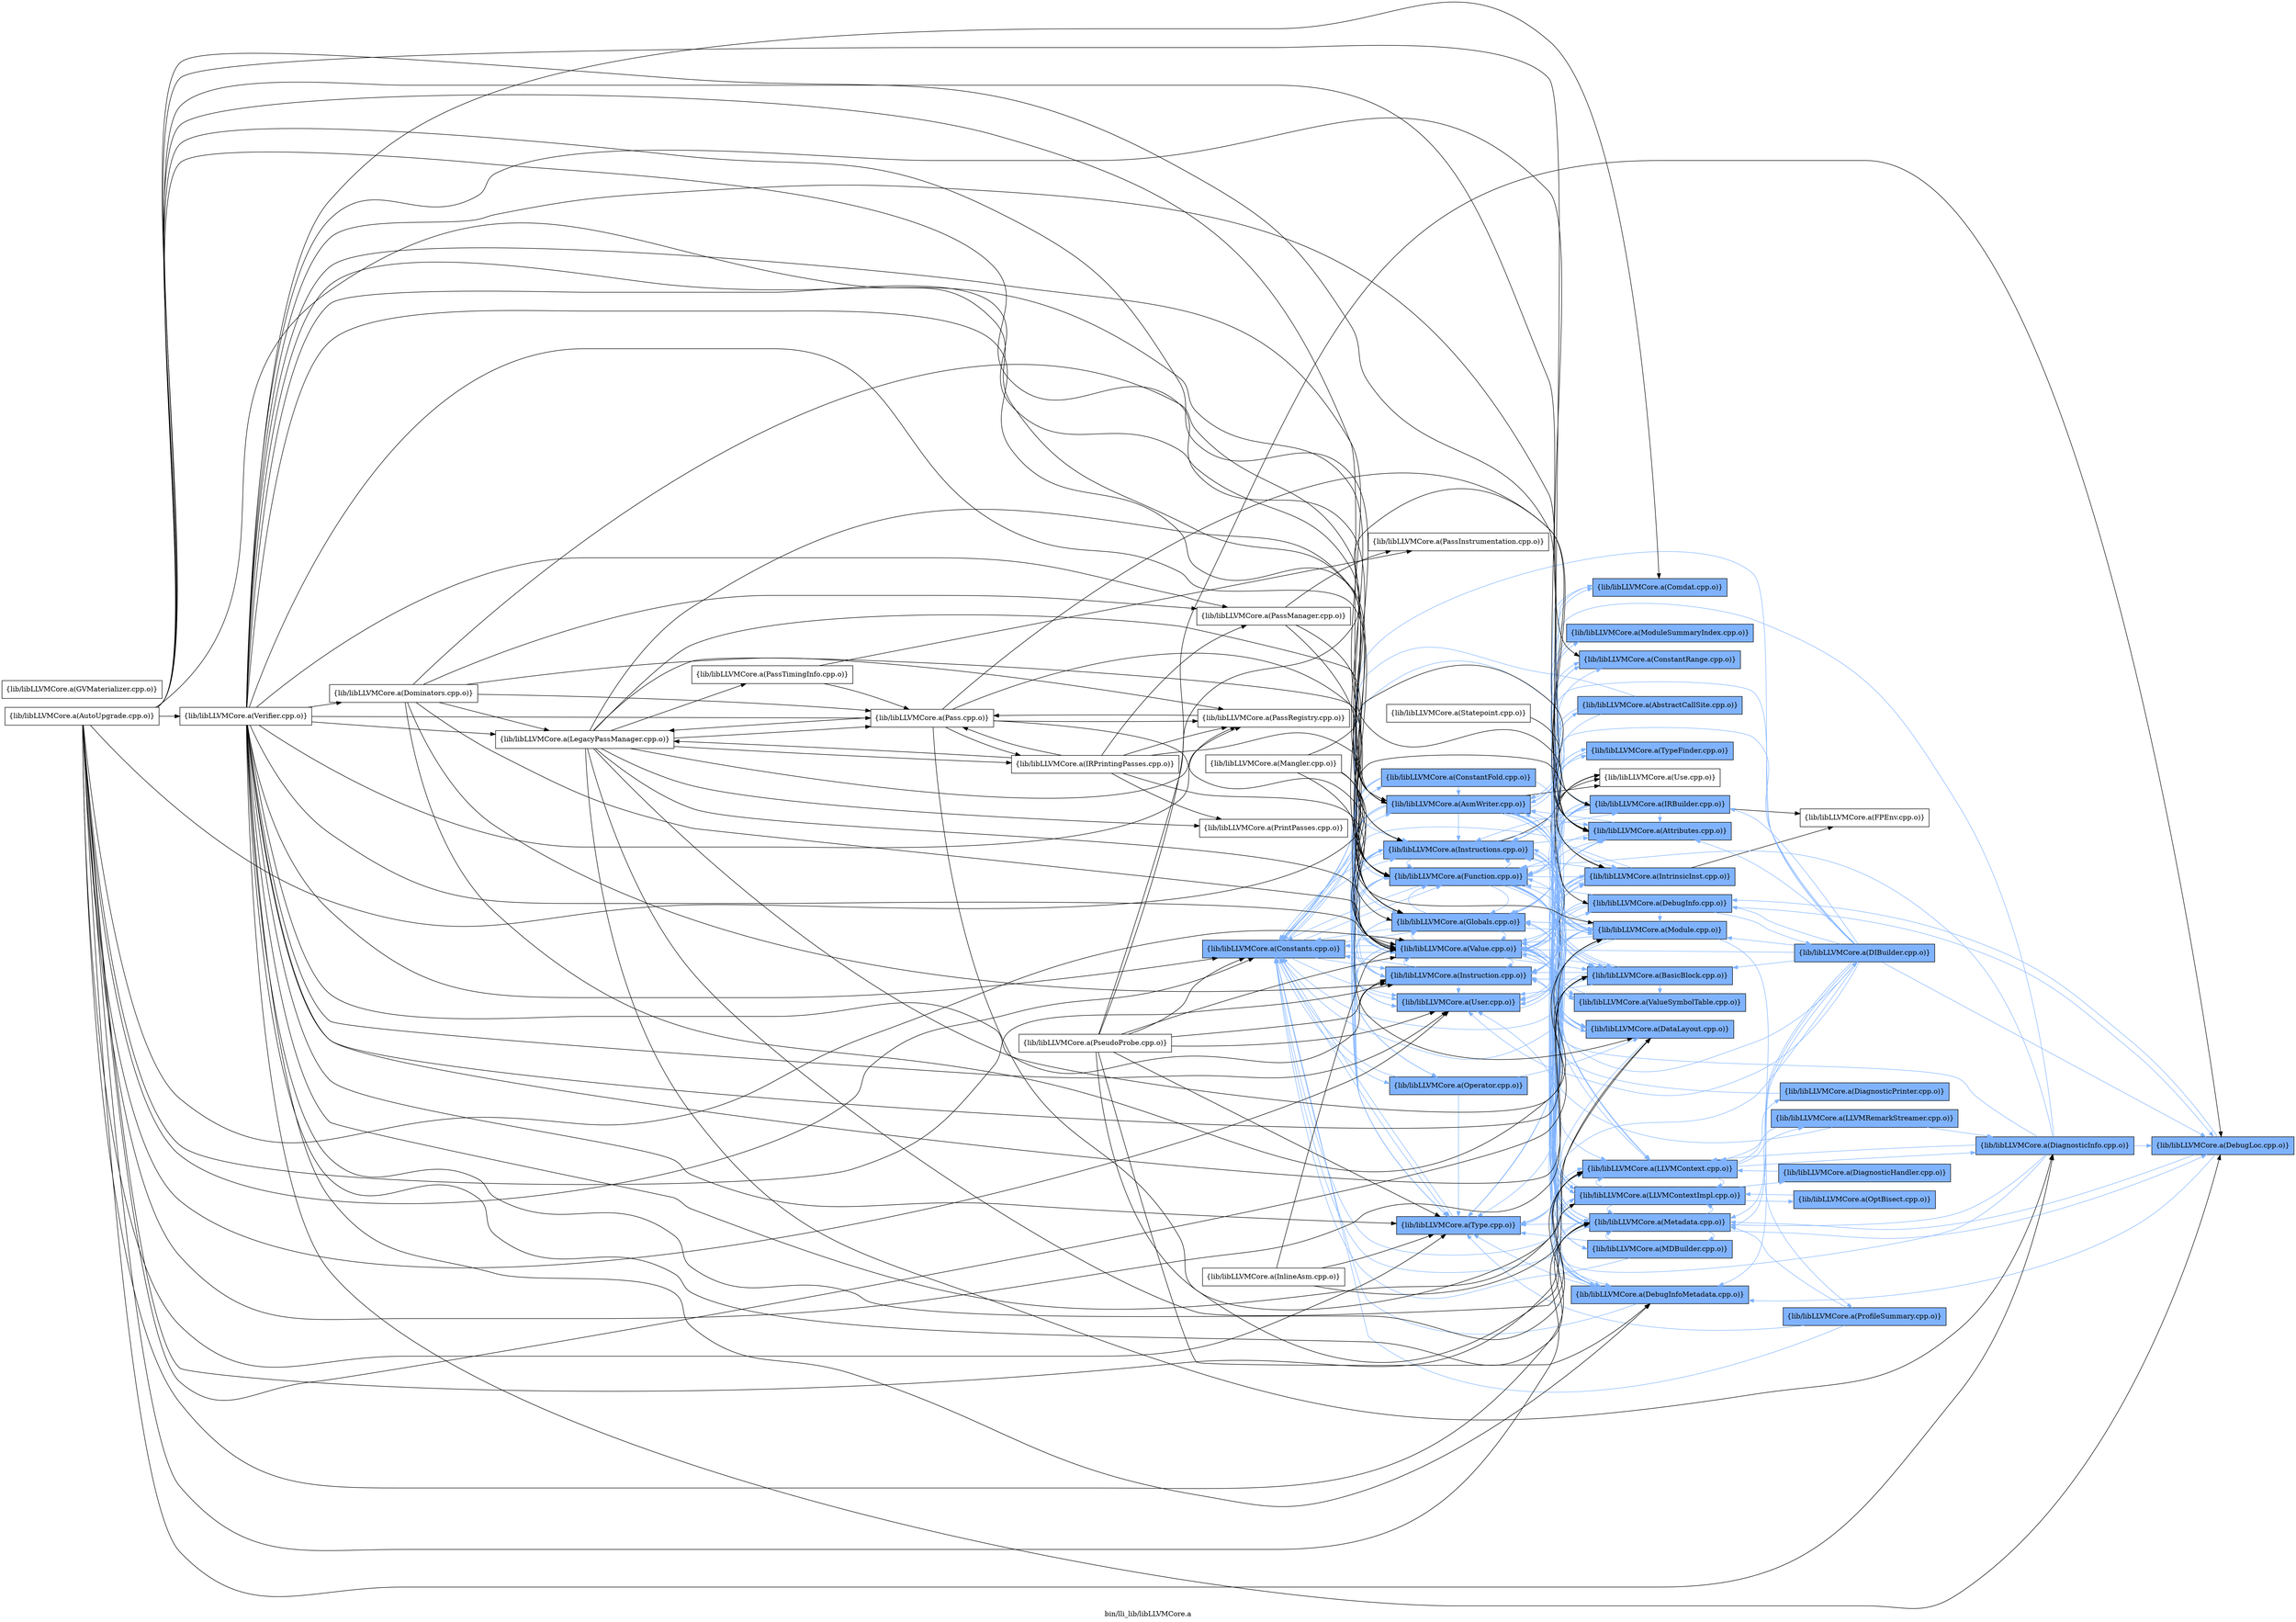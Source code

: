 digraph "bin/lli_lib/libLLVMCore.a" {
	label="bin/lli_lib/libLLVMCore.a";
	rankdir=LR;
	{ rank=same; Node0x55e6c7e13d78;  }
	{ rank=same; Node0x55e6c7e14458; Node0x55e6c7e0e0f8; Node0x55e6c7e066c8; Node0x55e6c7e0a318; Node0x55e6c7e08568; Node0x55e6c7e082e8; Node0x55e6c7e14ef8; Node0x55e6c7e24fd8; Node0x55e6c7e294e8; Node0x55e6c7e270a8;  }
	{ rank=same; Node0x55e6c7e14368; Node0x55e6c7e15448; Node0x55e6c7e110c8; Node0x55e6c7e06c18; Node0x55e6c7e0aef8; Node0x55e6c7e0a7c8; Node0x55e6c7e04fa8; Node0x55e6c7e047d8; Node0x55e6c7e12ce8; Node0x55e6c7e112a8; Node0x55e6c7e0a368; Node0x55e6c7e136e8; Node0x55e6c7e0a228; Node0x55e6c7e14a98; Node0x55e6c7e28638; Node0x55e6c7e28868; Node0x55e6c7e077f8; Node0x55e6c7e06498; Node0x55e6c7e10a38;  }
	{ rank=same; Node0x55e6c7e13d78;  }
	{ rank=same; Node0x55e6c7e14458; Node0x55e6c7e0e0f8; Node0x55e6c7e066c8; Node0x55e6c7e0a318; Node0x55e6c7e08568; Node0x55e6c7e082e8; Node0x55e6c7e14ef8; Node0x55e6c7e24fd8; Node0x55e6c7e294e8; Node0x55e6c7e270a8;  }
	{ rank=same; Node0x55e6c7e14368; Node0x55e6c7e15448; Node0x55e6c7e110c8; Node0x55e6c7e06c18; Node0x55e6c7e0aef8; Node0x55e6c7e0a7c8; Node0x55e6c7e04fa8; Node0x55e6c7e047d8; Node0x55e6c7e12ce8; Node0x55e6c7e112a8; Node0x55e6c7e0a368; Node0x55e6c7e136e8; Node0x55e6c7e0a228; Node0x55e6c7e14a98; Node0x55e6c7e28638; Node0x55e6c7e28868; Node0x55e6c7e077f8; Node0x55e6c7e06498; Node0x55e6c7e10a38;  }

	Node0x55e6c7e13d78 [shape=record,shape=box,group=1,style=filled,fillcolor="0.600000 0.5 1",label="{lib/libLLVMCore.a(Constants.cpp.o)}"];
	Node0x55e6c7e13d78 -> Node0x55e6c7e14458[color="0.600000 0.5 1"];
	Node0x55e6c7e13d78 -> Node0x55e6c7e0e0f8[color="0.600000 0.5 1"];
	Node0x55e6c7e13d78 -> Node0x55e6c7e066c8[color="0.600000 0.5 1"];
	Node0x55e6c7e13d78 -> Node0x55e6c7e0a318[color="0.600000 0.5 1"];
	Node0x55e6c7e13d78 -> Node0x55e6c7e08568[color="0.600000 0.5 1"];
	Node0x55e6c7e13d78 -> Node0x55e6c7e082e8[color="0.600000 0.5 1"];
	Node0x55e6c7e13d78 -> Node0x55e6c7e14ef8[color="0.600000 0.5 1"];
	Node0x55e6c7e13d78 -> Node0x55e6c7e24fd8[color="0.600000 0.5 1"];
	Node0x55e6c7e13d78 -> Node0x55e6c7e294e8[color="0.600000 0.5 1"];
	Node0x55e6c7e13d78 -> Node0x55e6c7e270a8[color="0.600000 0.5 1"];
	Node0x55e6c7e15448 [shape=record,shape=box,group=1,style=filled,fillcolor="0.600000 0.5 1",label="{lib/libLLVMCore.a(DataLayout.cpp.o)}"];
	Node0x55e6c7e15448 -> Node0x55e6c7e0a318[color="0.600000 0.5 1"];
	Node0x55e6c7e15448 -> Node0x55e6c7e14368[color="0.600000 0.5 1"];
	Node0x55e6c7e15448 -> Node0x55e6c7e24fd8[color="0.600000 0.5 1"];
	Node0x55e6c7e0e0f8 [shape=record,shape=box,group=1,style=filled,fillcolor="0.600000 0.5 1",label="{lib/libLLVMCore.a(Function.cpp.o)}"];
	Node0x55e6c7e0e0f8 -> Node0x55e6c7e13d78[color="0.600000 0.5 1"];
	Node0x55e6c7e0e0f8 -> Node0x55e6c7e15448[color="0.600000 0.5 1"];
	Node0x55e6c7e0e0f8 -> Node0x55e6c7e110c8[color="0.600000 0.5 1"];
	Node0x55e6c7e0e0f8 -> Node0x55e6c7e06c18[color="0.600000 0.5 1"];
	Node0x55e6c7e0e0f8 -> Node0x55e6c7e0aef8[color="0.600000 0.5 1"];
	Node0x55e6c7e0e0f8 -> Node0x55e6c7e0a7c8[color="0.600000 0.5 1"];
	Node0x55e6c7e0e0f8 -> Node0x55e6c7e0a318[color="0.600000 0.5 1"];
	Node0x55e6c7e0e0f8 -> Node0x55e6c7e082e8[color="0.600000 0.5 1"];
	Node0x55e6c7e0e0f8 -> Node0x55e6c7e04fa8[color="0.600000 0.5 1"];
	Node0x55e6c7e0e0f8 -> Node0x55e6c7e047d8[color="0.600000 0.5 1"];
	Node0x55e6c7e0e0f8 -> Node0x55e6c7e12ce8[color="0.600000 0.5 1"];
	Node0x55e6c7e0e0f8 -> Node0x55e6c7e112a8[color="0.600000 0.5 1"];
	Node0x55e6c7e0e0f8 -> Node0x55e6c7e14368[color="0.600000 0.5 1"];
	Node0x55e6c7e0e0f8 -> Node0x55e6c7e24fd8[color="0.600000 0.5 1"];
	Node0x55e6c7e0e0f8 -> Node0x55e6c7e294e8[color="0.600000 0.5 1"];
	Node0x55e6c7e0e0f8 -> Node0x55e6c7e270a8[color="0.600000 0.5 1"];
	Node0x55e6c7e0e0f8 -> Node0x55e6c7e0a368[color="0.600000 0.5 1"];
	Node0x55e6c7e066c8 [shape=record,shape=box,group=1,style=filled,fillcolor="0.600000 0.5 1",label="{lib/libLLVMCore.a(AsmWriter.cpp.o)}"];
	Node0x55e6c7e066c8 -> Node0x55e6c7e136e8[color="0.600000 0.5 1"];
	Node0x55e6c7e066c8 -> Node0x55e6c7e13d78[color="0.600000 0.5 1"];
	Node0x55e6c7e066c8 -> Node0x55e6c7e110c8[color="0.600000 0.5 1"];
	Node0x55e6c7e066c8 -> Node0x55e6c7e0e0f8[color="0.600000 0.5 1"];
	Node0x55e6c7e066c8 -> Node0x55e6c7e06c18[color="0.600000 0.5 1"];
	Node0x55e6c7e066c8 -> Node0x55e6c7e0aef8[color="0.600000 0.5 1"];
	Node0x55e6c7e066c8 -> Node0x55e6c7e0a228[color="0.600000 0.5 1"];
	Node0x55e6c7e066c8 -> Node0x55e6c7e0a318[color="0.600000 0.5 1"];
	Node0x55e6c7e066c8 -> Node0x55e6c7e08568[color="0.600000 0.5 1"];
	Node0x55e6c7e066c8 -> Node0x55e6c7e082e8[color="0.600000 0.5 1"];
	Node0x55e6c7e066c8 -> Node0x55e6c7e04fa8[color="0.600000 0.5 1"];
	Node0x55e6c7e066c8 -> Node0x55e6c7e047d8[color="0.600000 0.5 1"];
	Node0x55e6c7e066c8 -> Node0x55e6c7e112a8[color="0.600000 0.5 1"];
	Node0x55e6c7e066c8 -> Node0x55e6c7e14368[color="0.600000 0.5 1"];
	Node0x55e6c7e066c8 -> Node0x55e6c7e14a98[color="0.600000 0.5 1"];
	Node0x55e6c7e066c8 -> Node0x55e6c7e14ef8[color="0.600000 0.5 1"];
	Node0x55e6c7e066c8 -> Node0x55e6c7e24fd8[color="0.600000 0.5 1"];
	Node0x55e6c7e066c8 -> Node0x55e6c7e28638[color="0.600000 0.5 1"];
	Node0x55e6c7e066c8 -> Node0x55e6c7e28868;
	Node0x55e6c7e066c8 -> Node0x55e6c7e294e8[color="0.600000 0.5 1"];
	Node0x55e6c7e066c8 -> Node0x55e6c7e270a8[color="0.600000 0.5 1"];
	Node0x55e6c7e0aef8 [shape=record,shape=box,group=1,style=filled,fillcolor="0.600000 0.5 1",label="{lib/libLLVMCore.a(BasicBlock.cpp.o)}"];
	Node0x55e6c7e0aef8 -> Node0x55e6c7e13d78[color="0.600000 0.5 1"];
	Node0x55e6c7e0aef8 -> Node0x55e6c7e08568[color="0.600000 0.5 1"];
	Node0x55e6c7e0aef8 -> Node0x55e6c7e082e8[color="0.600000 0.5 1"];
	Node0x55e6c7e0aef8 -> Node0x55e6c7e112a8[color="0.600000 0.5 1"];
	Node0x55e6c7e0aef8 -> Node0x55e6c7e24fd8[color="0.600000 0.5 1"];
	Node0x55e6c7e0aef8 -> Node0x55e6c7e294e8[color="0.600000 0.5 1"];
	Node0x55e6c7e0aef8 -> Node0x55e6c7e270a8[color="0.600000 0.5 1"];
	Node0x55e6c7e0aef8 -> Node0x55e6c7e0a368[color="0.600000 0.5 1"];
	Node0x55e6c7e0a318 [shape=record,shape=box,group=1,style=filled,fillcolor="0.600000 0.5 1",label="{lib/libLLVMCore.a(Globals.cpp.o)}"];
	Node0x55e6c7e0a318 -> Node0x55e6c7e136e8[color="0.600000 0.5 1"];
	Node0x55e6c7e0a318 -> Node0x55e6c7e13d78[color="0.600000 0.5 1"];
	Node0x55e6c7e0a318 -> Node0x55e6c7e0e0f8[color="0.600000 0.5 1"];
	Node0x55e6c7e0a318 -> Node0x55e6c7e112a8[color="0.600000 0.5 1"];
	Node0x55e6c7e0a318 -> Node0x55e6c7e14368[color="0.600000 0.5 1"];
	Node0x55e6c7e0a318 -> Node0x55e6c7e24fd8[color="0.600000 0.5 1"];
	Node0x55e6c7e0a318 -> Node0x55e6c7e294e8[color="0.600000 0.5 1"];
	Node0x55e6c7e0a318 -> Node0x55e6c7e270a8[color="0.600000 0.5 1"];
	Node0x55e6c7e077f8 [shape=record,shape=box,group=1,style=filled,fillcolor="0.600000 0.5 1",label="{lib/libLLVMCore.a(IRBuilder.cpp.o)}"];
	Node0x55e6c7e077f8 -> Node0x55e6c7e13d78[color="0.600000 0.5 1"];
	Node0x55e6c7e077f8 -> Node0x55e6c7e15448[color="0.600000 0.5 1"];
	Node0x55e6c7e077f8 -> Node0x55e6c7e0e0f8[color="0.600000 0.5 1"];
	Node0x55e6c7e077f8 -> Node0x55e6c7e06c18[color="0.600000 0.5 1"];
	Node0x55e6c7e077f8 -> Node0x55e6c7e0aef8[color="0.600000 0.5 1"];
	Node0x55e6c7e077f8 -> Node0x55e6c7e0a318[color="0.600000 0.5 1"];
	Node0x55e6c7e077f8 -> Node0x55e6c7e06ad8;
	Node0x55e6c7e077f8 -> Node0x55e6c7e08568[color="0.600000 0.5 1"];
	Node0x55e6c7e077f8 -> Node0x55e6c7e082e8[color="0.600000 0.5 1"];
	Node0x55e6c7e077f8 -> Node0x55e6c7e112a8[color="0.600000 0.5 1"];
	Node0x55e6c7e077f8 -> Node0x55e6c7e24fd8[color="0.600000 0.5 1"];
	Node0x55e6c7e077f8 -> Node0x55e6c7e294e8[color="0.600000 0.5 1"];
	Node0x55e6c7e077f8 -> Node0x55e6c7e270a8[color="0.600000 0.5 1"];
	Node0x55e6c7e082e8 [shape=record,shape=box,group=1,style=filled,fillcolor="0.600000 0.5 1",label="{lib/libLLVMCore.a(Instructions.cpp.o)}"];
	Node0x55e6c7e082e8 -> Node0x55e6c7e13d78[color="0.600000 0.5 1"];
	Node0x55e6c7e082e8 -> Node0x55e6c7e15448[color="0.600000 0.5 1"];
	Node0x55e6c7e082e8 -> Node0x55e6c7e0e0f8[color="0.600000 0.5 1"];
	Node0x55e6c7e082e8 -> Node0x55e6c7e06c18[color="0.600000 0.5 1"];
	Node0x55e6c7e082e8 -> Node0x55e6c7e0aef8[color="0.600000 0.5 1"];
	Node0x55e6c7e082e8 -> Node0x55e6c7e077f8[color="0.600000 0.5 1"];
	Node0x55e6c7e082e8 -> Node0x55e6c7e08568[color="0.600000 0.5 1"];
	Node0x55e6c7e082e8 -> Node0x55e6c7e06498[color="0.600000 0.5 1"];
	Node0x55e6c7e082e8 -> Node0x55e6c7e12ce8[color="0.600000 0.5 1"];
	Node0x55e6c7e082e8 -> Node0x55e6c7e112a8[color="0.600000 0.5 1"];
	Node0x55e6c7e082e8 -> Node0x55e6c7e14368[color="0.600000 0.5 1"];
	Node0x55e6c7e082e8 -> Node0x55e6c7e14ef8[color="0.600000 0.5 1"];
	Node0x55e6c7e082e8 -> Node0x55e6c7e24fd8[color="0.600000 0.5 1"];
	Node0x55e6c7e082e8 -> Node0x55e6c7e28868;
	Node0x55e6c7e082e8 -> Node0x55e6c7e294e8[color="0.600000 0.5 1"];
	Node0x55e6c7e082e8 -> Node0x55e6c7e270a8[color="0.600000 0.5 1"];
	Node0x55e6c7e047d8 [shape=record,shape=box,group=1,style=filled,fillcolor="0.600000 0.5 1",label="{lib/libLLVMCore.a(LLVMContext.cpp.o)}"];
	Node0x55e6c7e047d8 -> Node0x55e6c7e11f78[color="0.600000 0.5 1"];
	Node0x55e6c7e047d8 -> Node0x55e6c7e044b8[color="0.600000 0.5 1"];
	Node0x55e6c7e047d8 -> Node0x55e6c7e06498[color="0.600000 0.5 1"];
	Node0x55e6c7e047d8 -> Node0x55e6c7e11e38[color="0.600000 0.5 1"];
	Node0x55e6c7e112a8 [shape=record,shape=box,group=1,style=filled,fillcolor="0.600000 0.5 1",label="{lib/libLLVMCore.a(Metadata.cpp.o)}"];
	Node0x55e6c7e112a8 -> Node0x55e6c7e136e8[color="0.600000 0.5 1"];
	Node0x55e6c7e112a8 -> Node0x55e6c7e13d78[color="0.600000 0.5 1"];
	Node0x55e6c7e112a8 -> Node0x55e6c7e14c78[color="0.600000 0.5 1"];
	Node0x55e6c7e112a8 -> Node0x55e6c7e110c8[color="0.600000 0.5 1"];
	Node0x55e6c7e112a8 -> Node0x55e6c7e11758[color="0.600000 0.5 1"];
	Node0x55e6c7e112a8 -> Node0x55e6c7e066c8[color="0.600000 0.5 1"];
	Node0x55e6c7e112a8 -> Node0x55e6c7e047d8[color="0.600000 0.5 1"];
	Node0x55e6c7e112a8 -> Node0x55e6c7e06498[color="0.600000 0.5 1"];
	Node0x55e6c7e112a8 -> Node0x55e6c7e12ce8[color="0.600000 0.5 1"];
	Node0x55e6c7e112a8 -> Node0x55e6c7e14368[color="0.600000 0.5 1"];
	Node0x55e6c7e112a8 -> Node0x55e6c7e24fd8[color="0.600000 0.5 1"];
	Node0x55e6c7e112a8 -> Node0x55e6c7e270a8[color="0.600000 0.5 1"];
	Node0x55e6c7e14368 [shape=record,shape=box,group=1,style=filled,fillcolor="0.600000 0.5 1",label="{lib/libLLVMCore.a(Module.cpp.o)}"];
	Node0x55e6c7e14368 -> Node0x55e6c7e13d78[color="0.600000 0.5 1"];
	Node0x55e6c7e14368 -> Node0x55e6c7e15448[color="0.600000 0.5 1"];
	Node0x55e6c7e14368 -> Node0x55e6c7e0e0f8[color="0.600000 0.5 1"];
	Node0x55e6c7e14368 -> Node0x55e6c7e0a228[color="0.600000 0.5 1"];
	Node0x55e6c7e14368 -> Node0x55e6c7e0a318[color="0.600000 0.5 1"];
	Node0x55e6c7e14368 -> Node0x55e6c7e047d8[color="0.600000 0.5 1"];
	Node0x55e6c7e14368 -> Node0x55e6c7e112a8[color="0.600000 0.5 1"];
	Node0x55e6c7e14368 -> Node0x55e6c7e24f38[color="0.600000 0.5 1"];
	Node0x55e6c7e14368 -> Node0x55e6c7e24fd8[color="0.600000 0.5 1"];
	Node0x55e6c7e14368 -> Node0x55e6c7e28638[color="0.600000 0.5 1"];
	Node0x55e6c7e14368 -> Node0x55e6c7e294e8[color="0.600000 0.5 1"];
	Node0x55e6c7e14368 -> Node0x55e6c7e270a8[color="0.600000 0.5 1"];
	Node0x55e6c7e14368 -> Node0x55e6c7e0a368[color="0.600000 0.5 1"];
	Node0x55e6c7e24fd8 [shape=record,shape=box,group=1,style=filled,fillcolor="0.600000 0.5 1",label="{lib/libLLVMCore.a(Type.cpp.o)}"];
	Node0x55e6c7e24fd8 -> Node0x55e6c7e13d78[color="0.600000 0.5 1"];
	Node0x55e6c7e294e8 [shape=record,shape=box,group=1,style=filled,fillcolor="0.600000 0.5 1",label="{lib/libLLVMCore.a(User.cpp.o)}"];
	Node0x55e6c7e294e8 -> Node0x55e6c7e04fa8[color="0.600000 0.5 1"];
	Node0x55e6c7e294e8 -> Node0x55e6c7e28868;
	Node0x55e6c7e270a8 [shape=record,shape=box,group=1,style=filled,fillcolor="0.600000 0.5 1",label="{lib/libLLVMCore.a(Value.cpp.o)}"];
	Node0x55e6c7e270a8 -> Node0x55e6c7e13d78[color="0.600000 0.5 1"];
	Node0x55e6c7e270a8 -> Node0x55e6c7e15448[color="0.600000 0.5 1"];
	Node0x55e6c7e270a8 -> Node0x55e6c7e10a38[color="0.600000 0.5 1"];
	Node0x55e6c7e270a8 -> Node0x55e6c7e0e0f8[color="0.600000 0.5 1"];
	Node0x55e6c7e270a8 -> Node0x55e6c7e06c18[color="0.600000 0.5 1"];
	Node0x55e6c7e270a8 -> Node0x55e6c7e0aef8[color="0.600000 0.5 1"];
	Node0x55e6c7e270a8 -> Node0x55e6c7e0a318[color="0.600000 0.5 1"];
	Node0x55e6c7e270a8 -> Node0x55e6c7e08568[color="0.600000 0.5 1"];
	Node0x55e6c7e270a8 -> Node0x55e6c7e082e8[color="0.600000 0.5 1"];
	Node0x55e6c7e270a8 -> Node0x55e6c7e04fa8[color="0.600000 0.5 1"];
	Node0x55e6c7e270a8 -> Node0x55e6c7e047d8[color="0.600000 0.5 1"];
	Node0x55e6c7e270a8 -> Node0x55e6c7e06498[color="0.600000 0.5 1"];
	Node0x55e6c7e270a8 -> Node0x55e6c7e112a8[color="0.600000 0.5 1"];
	Node0x55e6c7e270a8 -> Node0x55e6c7e14ef8[color="0.600000 0.5 1"];
	Node0x55e6c7e270a8 -> Node0x55e6c7e24fd8[color="0.600000 0.5 1"];
	Node0x55e6c7e270a8 -> Node0x55e6c7e28868;
	Node0x55e6c7e270a8 -> Node0x55e6c7e294e8[color="0.600000 0.5 1"];
	Node0x55e6c7e270a8 -> Node0x55e6c7e0a368[color="0.600000 0.5 1"];
	Node0x55e6c7e0afe8 [shape=record,shape=box,group=0,label="{lib/libLLVMCore.a(Verifier.cpp.o)}"];
	Node0x55e6c7e0afe8 -> Node0x55e6c7e136e8;
	Node0x55e6c7e0afe8 -> Node0x55e6c7e13d78;
	Node0x55e6c7e0afe8 -> Node0x55e6c7e15448;
	Node0x55e6c7e0afe8 -> Node0x55e6c7e110c8;
	Node0x55e6c7e0afe8 -> Node0x55e6c7e11758;
	Node0x55e6c7e0afe8 -> Node0x55e6c7e127e8;
	Node0x55e6c7e0afe8 -> Node0x55e6c7e0e0f8;
	Node0x55e6c7e0afe8 -> Node0x55e6c7e066c8;
	Node0x55e6c7e0afe8 -> Node0x55e6c7e06c18;
	Node0x55e6c7e0afe8 -> Node0x55e6c7e0aef8;
	Node0x55e6c7e0afe8 -> Node0x55e6c7e0a228;
	Node0x55e6c7e0afe8 -> Node0x55e6c7e0a318;
	Node0x55e6c7e0afe8 -> Node0x55e6c7e08568;
	Node0x55e6c7e0afe8 -> Node0x55e6c7e082e8;
	Node0x55e6c7e0afe8 -> Node0x55e6c7e04fa8;
	Node0x55e6c7e0afe8 -> Node0x55e6c7e047d8;
	Node0x55e6c7e0afe8 -> Node0x55e6c7e12518;
	Node0x55e6c7e0afe8 -> Node0x55e6c7e112a8;
	Node0x55e6c7e0afe8 -> Node0x55e6c7e14368;
	Node0x55e6c7e0afe8 -> Node0x55e6c7e13648;
	Node0x55e6c7e0afe8 -> Node0x55e6c7e229b8;
	Node0x55e6c7e0afe8 -> Node0x55e6c7e25c08;
	Node0x55e6c7e0afe8 -> Node0x55e6c7e24fd8;
	Node0x55e6c7e0afe8 -> Node0x55e6c7e294e8;
	Node0x55e6c7e0afe8 -> Node0x55e6c7e270a8;
	Node0x55e6c7e06c18 [shape=record,shape=box,group=1,style=filled,fillcolor="0.600000 0.5 1",label="{lib/libLLVMCore.a(Attributes.cpp.o)}"];
	Node0x55e6c7e06c18 -> Node0x55e6c7e0e0f8[color="0.600000 0.5 1"];
	Node0x55e6c7e06c18 -> Node0x55e6c7e066c8[color="0.600000 0.5 1"];
	Node0x55e6c7e12518 [shape=record,shape=box,group=0,label="{lib/libLLVMCore.a(LegacyPassManager.cpp.o)}"];
	Node0x55e6c7e12518 -> Node0x55e6c7e11f78;
	Node0x55e6c7e12518 -> Node0x55e6c7e0e0f8;
	Node0x55e6c7e12518 -> Node0x55e6c7e066c8;
	Node0x55e6c7e12518 -> Node0x55e6c7e0a318;
	Node0x55e6c7e12518 -> Node0x55e6c7e068a8;
	Node0x55e6c7e12518 -> Node0x55e6c7e047d8;
	Node0x55e6c7e12518 -> Node0x55e6c7e14368;
	Node0x55e6c7e12518 -> Node0x55e6c7e13648;
	Node0x55e6c7e12518 -> Node0x55e6c7e25c08;
	Node0x55e6c7e12518 -> Node0x55e6c7e26888;
	Node0x55e6c7e12518 -> Node0x55e6c7e26a18;
	Node0x55e6c7e12518 -> Node0x55e6c7e270a8;
	Node0x55e6c7e13648 [shape=record,shape=box,group=0,label="{lib/libLLVMCore.a(Pass.cpp.o)}"];
	Node0x55e6c7e13648 -> Node0x55e6c7e0e0f8;
	Node0x55e6c7e13648 -> Node0x55e6c7e06c18;
	Node0x55e6c7e13648 -> Node0x55e6c7e068a8;
	Node0x55e6c7e13648 -> Node0x55e6c7e047d8;
	Node0x55e6c7e13648 -> Node0x55e6c7e12518;
	Node0x55e6c7e13648 -> Node0x55e6c7e25c08;
	Node0x55e6c7e13648 -> Node0x55e6c7e270a8;
	Node0x55e6c7e25c08 [shape=record,shape=box,group=0,label="{lib/libLLVMCore.a(PassRegistry.cpp.o)}"];
	Node0x55e6c7e25c08 -> Node0x55e6c7e13648;
	Node0x55e6c7e110c8 [shape=record,shape=box,group=1,style=filled,fillcolor="0.600000 0.5 1",label="{lib/libLLVMCore.a(DebugInfoMetadata.cpp.o)}"];
	Node0x55e6c7e110c8 -> Node0x55e6c7e13d78[color="0.600000 0.5 1"];
	Node0x55e6c7e110c8 -> Node0x55e6c7e047d8[color="0.600000 0.5 1"];
	Node0x55e6c7e110c8 -> Node0x55e6c7e06498[color="0.600000 0.5 1"];
	Node0x55e6c7e110c8 -> Node0x55e6c7e112a8[color="0.600000 0.5 1"];
	Node0x55e6c7e110c8 -> Node0x55e6c7e24fd8[color="0.600000 0.5 1"];
	Node0x55e6c7e11758 [shape=record,shape=box,group=1,style=filled,fillcolor="0.600000 0.5 1",label="{lib/libLLVMCore.a(DebugLoc.cpp.o)}"];
	Node0x55e6c7e11758 -> Node0x55e6c7e10a38[color="0.600000 0.5 1"];
	Node0x55e6c7e11758 -> Node0x55e6c7e110c8[color="0.600000 0.5 1"];
	Node0x55e6c7e11758 -> Node0x55e6c7e112a8[color="0.600000 0.5 1"];
	Node0x55e6c7e11f78 [shape=record,shape=box,group=1,style=filled,fillcolor="0.600000 0.5 1",label="{lib/libLLVMCore.a(DiagnosticInfo.cpp.o)}"];
	Node0x55e6c7e11f78 -> Node0x55e6c7e11758[color="0.600000 0.5 1"];
	Node0x55e6c7e11f78 -> Node0x55e6c7e0e0f8[color="0.600000 0.5 1"];
	Node0x55e6c7e11f78 -> Node0x55e6c7e066c8[color="0.600000 0.5 1"];
	Node0x55e6c7e11f78 -> Node0x55e6c7e08568[color="0.600000 0.5 1"];
	Node0x55e6c7e11f78 -> Node0x55e6c7e047d8[color="0.600000 0.5 1"];
	Node0x55e6c7e11f78 -> Node0x55e6c7e112a8[color="0.600000 0.5 1"];
	Node0x55e6c7e11f78 -> Node0x55e6c7e270a8[color="0.600000 0.5 1"];
	Node0x55e6c7e127e8 [shape=record,shape=box,group=0,label="{lib/libLLVMCore.a(Dominators.cpp.o)}"];
	Node0x55e6c7e127e8 -> Node0x55e6c7e066c8;
	Node0x55e6c7e127e8 -> Node0x55e6c7e0aef8;
	Node0x55e6c7e127e8 -> Node0x55e6c7e08568;
	Node0x55e6c7e127e8 -> Node0x55e6c7e12518;
	Node0x55e6c7e127e8 -> Node0x55e6c7e13648;
	Node0x55e6c7e127e8 -> Node0x55e6c7e229b8;
	Node0x55e6c7e127e8 -> Node0x55e6c7e25c08;
	Node0x55e6c7e127e8 -> Node0x55e6c7e270a8;
	Node0x55e6c7e26a18 [shape=record,shape=box,group=0,label="{lib/libLLVMCore.a(PrintPasses.cpp.o)}"];
	Node0x55e6c7e26888 [shape=record,shape=box,group=0,label="{lib/libLLVMCore.a(PassTimingInfo.cpp.o)}"];
	Node0x55e6c7e26888 -> Node0x55e6c7e13648;
	Node0x55e6c7e26888 -> Node0x55e6c7e23188;
	Node0x55e6c7e068a8 [shape=record,shape=box,group=0,label="{lib/libLLVMCore.a(IRPrintingPasses.cpp.o)}"];
	Node0x55e6c7e068a8 -> Node0x55e6c7e066c8;
	Node0x55e6c7e068a8 -> Node0x55e6c7e12518;
	Node0x55e6c7e068a8 -> Node0x55e6c7e13648;
	Node0x55e6c7e068a8 -> Node0x55e6c7e229b8;
	Node0x55e6c7e068a8 -> Node0x55e6c7e25c08;
	Node0x55e6c7e068a8 -> Node0x55e6c7e26a18;
	Node0x55e6c7e068a8 -> Node0x55e6c7e270a8;
	Node0x55e6c7e08568 [shape=record,shape=box,group=1,style=filled,fillcolor="0.600000 0.5 1",label="{lib/libLLVMCore.a(Instruction.cpp.o)}"];
	Node0x55e6c7e08568 -> Node0x55e6c7e13d78[color="0.600000 0.5 1"];
	Node0x55e6c7e08568 -> Node0x55e6c7e06c18[color="0.600000 0.5 1"];
	Node0x55e6c7e08568 -> Node0x55e6c7e0aef8[color="0.600000 0.5 1"];
	Node0x55e6c7e08568 -> Node0x55e6c7e082e8[color="0.600000 0.5 1"];
	Node0x55e6c7e08568 -> Node0x55e6c7e112a8[color="0.600000 0.5 1"];
	Node0x55e6c7e08568 -> Node0x55e6c7e294e8[color="0.600000 0.5 1"];
	Node0x55e6c7e08568 -> Node0x55e6c7e270a8[color="0.600000 0.5 1"];
	Node0x55e6c7e10a38 [shape=record,shape=box,group=1,style=filled,fillcolor="0.600000 0.5 1",label="{lib/libLLVMCore.a(DebugInfo.cpp.o)}"];
	Node0x55e6c7e10a38 -> Node0x55e6c7e14c78[color="0.600000 0.5 1"];
	Node0x55e6c7e10a38 -> Node0x55e6c7e110c8[color="0.600000 0.5 1"];
	Node0x55e6c7e10a38 -> Node0x55e6c7e11758[color="0.600000 0.5 1"];
	Node0x55e6c7e10a38 -> Node0x55e6c7e0e0f8[color="0.600000 0.5 1"];
	Node0x55e6c7e10a38 -> Node0x55e6c7e08568[color="0.600000 0.5 1"];
	Node0x55e6c7e10a38 -> Node0x55e6c7e112a8[color="0.600000 0.5 1"];
	Node0x55e6c7e10a38 -> Node0x55e6c7e14368[color="0.600000 0.5 1"];
	Node0x55e6c7e10a38 -> Node0x55e6c7e270a8[color="0.600000 0.5 1"];
	Node0x55e6c7e04fa8 [shape=record,shape=box,group=1,style=filled,fillcolor="0.600000 0.5 1",label="{lib/libLLVMCore.a(IntrinsicInst.cpp.o)}"];
	Node0x55e6c7e04fa8 -> Node0x55e6c7e13d78[color="0.600000 0.5 1"];
	Node0x55e6c7e04fa8 -> Node0x55e6c7e15448[color="0.600000 0.5 1"];
	Node0x55e6c7e04fa8 -> Node0x55e6c7e110c8[color="0.600000 0.5 1"];
	Node0x55e6c7e04fa8 -> Node0x55e6c7e0aef8[color="0.600000 0.5 1"];
	Node0x55e6c7e04fa8 -> Node0x55e6c7e06ad8;
	Node0x55e6c7e04fa8 -> Node0x55e6c7e08568[color="0.600000 0.5 1"];
	Node0x55e6c7e04fa8 -> Node0x55e6c7e082e8[color="0.600000 0.5 1"];
	Node0x55e6c7e04fa8 -> Node0x55e6c7e112a8[color="0.600000 0.5 1"];
	Node0x55e6c7e04fa8 -> Node0x55e6c7e14368[color="0.600000 0.5 1"];
	Node0x55e6c7e04fa8 -> Node0x55e6c7e24fd8[color="0.600000 0.5 1"];
	Node0x55e6c7e04fa8 -> Node0x55e6c7e294e8[color="0.600000 0.5 1"];
	Node0x55e6c7e04fa8 -> Node0x55e6c7e270a8[color="0.600000 0.5 1"];
	Node0x55e6c7e12ce8 [shape=record,shape=box,group=1,style=filled,fillcolor="0.600000 0.5 1",label="{lib/libLLVMCore.a(MDBuilder.cpp.o)}"];
	Node0x55e6c7e12ce8 -> Node0x55e6c7e13d78[color="0.600000 0.5 1"];
	Node0x55e6c7e12ce8 -> Node0x55e6c7e112a8[color="0.600000 0.5 1"];
	Node0x55e6c7e12ce8 -> Node0x55e6c7e24fd8[color="0.600000 0.5 1"];
	Node0x55e6c7e12ce8 -> Node0x55e6c7e270a8[color="0.600000 0.5 1"];
	Node0x55e6c7e14ef8 [shape=record,shape=box,group=1,style=filled,fillcolor="0.600000 0.5 1",label="{lib/libLLVMCore.a(Operator.cpp.o)}"];
	Node0x55e6c7e14ef8 -> Node0x55e6c7e13d78[color="0.600000 0.5 1"];
	Node0x55e6c7e14ef8 -> Node0x55e6c7e15448[color="0.600000 0.5 1"];
	Node0x55e6c7e14ef8 -> Node0x55e6c7e24fd8[color="0.600000 0.5 1"];
	Node0x55e6c7e229b8 [shape=record,shape=box,group=0,label="{lib/libLLVMCore.a(PassManager.cpp.o)}"];
	Node0x55e6c7e229b8 -> Node0x55e6c7e0a318;
	Node0x55e6c7e229b8 -> Node0x55e6c7e23188;
	Node0x55e6c7e229b8 -> Node0x55e6c7e270a8;
	Node0x55e6c7e28868 [shape=record,shape=box,group=0,label="{lib/libLLVMCore.a(Use.cpp.o)}"];
	Node0x55e6c7e14c78 [shape=record,shape=box,group=1,style=filled,fillcolor="0.600000 0.5 1",label="{lib/libLLVMCore.a(DIBuilder.cpp.o)}"];
	Node0x55e6c7e14c78 -> Node0x55e6c7e13d78[color="0.600000 0.5 1"];
	Node0x55e6c7e14c78 -> Node0x55e6c7e10a38[color="0.600000 0.5 1"];
	Node0x55e6c7e14c78 -> Node0x55e6c7e110c8[color="0.600000 0.5 1"];
	Node0x55e6c7e14c78 -> Node0x55e6c7e11758[color="0.600000 0.5 1"];
	Node0x55e6c7e14c78 -> Node0x55e6c7e0e0f8[color="0.600000 0.5 1"];
	Node0x55e6c7e14c78 -> Node0x55e6c7e06c18[color="0.600000 0.5 1"];
	Node0x55e6c7e14c78 -> Node0x55e6c7e0aef8[color="0.600000 0.5 1"];
	Node0x55e6c7e14c78 -> Node0x55e6c7e077f8[color="0.600000 0.5 1"];
	Node0x55e6c7e14c78 -> Node0x55e6c7e08568[color="0.600000 0.5 1"];
	Node0x55e6c7e14c78 -> Node0x55e6c7e082e8[color="0.600000 0.5 1"];
	Node0x55e6c7e14c78 -> Node0x55e6c7e112a8[color="0.600000 0.5 1"];
	Node0x55e6c7e14c78 -> Node0x55e6c7e14368[color="0.600000 0.5 1"];
	Node0x55e6c7e14c78 -> Node0x55e6c7e24fd8[color="0.600000 0.5 1"];
	Node0x55e6c7e14c78 -> Node0x55e6c7e294e8[color="0.600000 0.5 1"];
	Node0x55e6c7e14c78 -> Node0x55e6c7e270a8[color="0.600000 0.5 1"];
	Node0x55e6c7e10b28 [shape=record,shape=box,group=0,label="{lib/libLLVMCore.a(Mangler.cpp.o)}"];
	Node0x55e6c7e10b28 -> Node0x55e6c7e15448;
	Node0x55e6c7e10b28 -> Node0x55e6c7e0e0f8;
	Node0x55e6c7e10b28 -> Node0x55e6c7e06c18;
	Node0x55e6c7e10b28 -> Node0x55e6c7e0a318;
	Node0x55e6c7e10b28 -> Node0x55e6c7e14368;
	Node0x55e6c7e10b28 -> Node0x55e6c7e270a8;
	Node0x55e6c7e136e8 [shape=record,shape=box,group=1,style=filled,fillcolor="0.600000 0.5 1",label="{lib/libLLVMCore.a(ConstantRange.cpp.o)}"];
	Node0x55e6c7e136e8 -> Node0x55e6c7e082e8[color="0.600000 0.5 1"];
	Node0x55e6c7e0a228 [shape=record,shape=box,group=1,style=filled,fillcolor="0.600000 0.5 1",label="{lib/libLLVMCore.a(Comdat.cpp.o)}"];
	Node0x55e6c7e0a228 -> Node0x55e6c7e14368[color="0.600000 0.5 1"];
	Node0x55e6c7e14a98 [shape=record,shape=box,group=1,style=filled,fillcolor="0.600000 0.5 1",label="{lib/libLLVMCore.a(ModuleSummaryIndex.cpp.o)}"];
	Node0x55e6c7e14a98 -> Node0x55e6c7e066c8[color="0.600000 0.5 1"];
	Node0x55e6c7e14a98 -> Node0x55e6c7e270a8[color="0.600000 0.5 1"];
	Node0x55e6c7e28638 [shape=record,shape=box,group=1,style=filled,fillcolor="0.600000 0.5 1",label="{lib/libLLVMCore.a(TypeFinder.cpp.o)}"];
	Node0x55e6c7e28638 -> Node0x55e6c7e0e0f8[color="0.600000 0.5 1"];
	Node0x55e6c7e28638 -> Node0x55e6c7e0a318[color="0.600000 0.5 1"];
	Node0x55e6c7e28638 -> Node0x55e6c7e112a8[color="0.600000 0.5 1"];
	Node0x55e6c7e0a368 [shape=record,shape=box,group=1,style=filled,fillcolor="0.600000 0.5 1",label="{lib/libLLVMCore.a(ValueSymbolTable.cpp.o)}"];
	Node0x55e6c7e0a368 -> Node0x55e6c7e270a8[color="0.600000 0.5 1"];
	Node0x55e6c7e14458 [shape=record,shape=box,group=1,style=filled,fillcolor="0.600000 0.5 1",label="{lib/libLLVMCore.a(ConstantFold.cpp.o)}"];
	Node0x55e6c7e14458 -> Node0x55e6c7e13d78[color="0.600000 0.5 1"];
	Node0x55e6c7e14458 -> Node0x55e6c7e0e0f8[color="0.600000 0.5 1"];
	Node0x55e6c7e14458 -> Node0x55e6c7e066c8[color="0.600000 0.5 1"];
	Node0x55e6c7e14458 -> Node0x55e6c7e0a318[color="0.600000 0.5 1"];
	Node0x55e6c7e14458 -> Node0x55e6c7e082e8[color="0.600000 0.5 1"];
	Node0x55e6c7e14458 -> Node0x55e6c7e14368[color="0.600000 0.5 1"];
	Node0x55e6c7e14458 -> Node0x55e6c7e14ef8[color="0.600000 0.5 1"];
	Node0x55e6c7e14458 -> Node0x55e6c7e24fd8[color="0.600000 0.5 1"];
	Node0x55e6c7e14458 -> Node0x55e6c7e270a8[color="0.600000 0.5 1"];
	Node0x55e6c7e06498 [shape=record,shape=box,group=1,style=filled,fillcolor="0.600000 0.5 1",label="{lib/libLLVMCore.a(LLVMContextImpl.cpp.o)}"];
	Node0x55e6c7e06498 -> Node0x55e6c7e13d78[color="0.600000 0.5 1"];
	Node0x55e6c7e06498 -> Node0x55e6c7e110c8[color="0.600000 0.5 1"];
	Node0x55e6c7e06498 -> Node0x55e6c7e066c8[color="0.600000 0.5 1"];
	Node0x55e6c7e06498 -> Node0x55e6c7e047d8[color="0.600000 0.5 1"];
	Node0x55e6c7e06498 -> Node0x55e6c7e194a8[color="0.600000 0.5 1"];
	Node0x55e6c7e06498 -> Node0x55e6c7e112a8[color="0.600000 0.5 1"];
	Node0x55e6c7e06498 -> Node0x55e6c7e14368[color="0.600000 0.5 1"];
	Node0x55e6c7e06498 -> Node0x55e6c7e12dd8[color="0.600000 0.5 1"];
	Node0x55e6c7e06498 -> Node0x55e6c7e294e8[color="0.600000 0.5 1"];
	Node0x55e6c7e06498 -> Node0x55e6c7e270a8[color="0.600000 0.5 1"];
	Node0x55e6c7e0a7c8 [shape=record,shape=box,group=1,style=filled,fillcolor="0.600000 0.5 1",label="{lib/libLLVMCore.a(AbstractCallSite.cpp.o)}"];
	Node0x55e6c7e0a7c8 -> Node0x55e6c7e13d78[color="0.600000 0.5 1"];
	Node0x55e6c7e0a7c8 -> Node0x55e6c7e082e8[color="0.600000 0.5 1"];
	Node0x55e6c7e0a7c8 -> Node0x55e6c7e112a8[color="0.600000 0.5 1"];
	Node0x55e6c7e0a7c8 -> Node0x55e6c7e294e8[color="0.600000 0.5 1"];
	Node0x55e6c7e06ad8 [shape=record,shape=box,group=0,label="{lib/libLLVMCore.a(FPEnv.cpp.o)}"];
	Node0x55e6c7e044b8 [shape=record,shape=box,group=1,style=filled,fillcolor="0.600000 0.5 1",label="{lib/libLLVMCore.a(DiagnosticPrinter.cpp.o)}"];
	Node0x55e6c7e044b8 -> Node0x55e6c7e270a8[color="0.600000 0.5 1"];
	Node0x55e6c7e11e38 [shape=record,shape=box,group=1,style=filled,fillcolor="0.600000 0.5 1",label="{lib/libLLVMCore.a(LLVMRemarkStreamer.cpp.o)}"];
	Node0x55e6c7e11e38 -> Node0x55e6c7e11f78[color="0.600000 0.5 1"];
	Node0x55e6c7e11e38 -> Node0x55e6c7e047d8[color="0.600000 0.5 1"];
	Node0x55e6c7e11e38 -> Node0x55e6c7e270a8[color="0.600000 0.5 1"];
	Node0x55e6c7e194a8 [shape=record,shape=box,group=1,style=filled,fillcolor="0.600000 0.5 1",label="{lib/libLLVMCore.a(DiagnosticHandler.cpp.o)}"];
	Node0x55e6c7e194a8 -> Node0x55e6c7e047d8[color="0.600000 0.5 1"];
	Node0x55e6c7e12dd8 [shape=record,shape=box,group=1,style=filled,fillcolor="0.600000 0.5 1",label="{lib/libLLVMCore.a(OptBisect.cpp.o)}"];
	Node0x55e6c7e12dd8 -> Node0x55e6c7e06498[color="0.600000 0.5 1"];
	Node0x55e6c7e24f38 [shape=record,shape=box,group=1,style=filled,fillcolor="0.600000 0.5 1",label="{lib/libLLVMCore.a(ProfileSummary.cpp.o)}"];
	Node0x55e6c7e24f38 -> Node0x55e6c7e13d78[color="0.600000 0.5 1"];
	Node0x55e6c7e24f38 -> Node0x55e6c7e112a8[color="0.600000 0.5 1"];
	Node0x55e6c7e24f38 -> Node0x55e6c7e24fd8[color="0.600000 0.5 1"];
	Node0x55e6c7e23188 [shape=record,shape=box,group=0,label="{lib/libLLVMCore.a(PassInstrumentation.cpp.o)}"];
	Node0x55e6c7e0acc8 [shape=record,shape=box,group=0,label="{lib/libLLVMCore.a(Statepoint.cpp.o)}"];
	Node0x55e6c7e0acc8 -> Node0x55e6c7e06c18;
	Node0x55e6c7e02848 [shape=record,shape=box,group=0,label="{lib/libLLVMCore.a(InlineAsm.cpp.o)}"];
	Node0x55e6c7e02848 -> Node0x55e6c7e06498;
	Node0x55e6c7e02848 -> Node0x55e6c7e24fd8;
	Node0x55e6c7e02848 -> Node0x55e6c7e270a8;
	Node0x55e6c7e0a458 [shape=record,shape=box,group=0,label="{lib/libLLVMCore.a(PseudoProbe.cpp.o)}"];
	Node0x55e6c7e0a458 -> Node0x55e6c7e13d78;
	Node0x55e6c7e0a458 -> Node0x55e6c7e110c8;
	Node0x55e6c7e0a458 -> Node0x55e6c7e11758;
	Node0x55e6c7e0a458 -> Node0x55e6c7e077f8;
	Node0x55e6c7e0a458 -> Node0x55e6c7e08568;
	Node0x55e6c7e0a458 -> Node0x55e6c7e112a8;
	Node0x55e6c7e0a458 -> Node0x55e6c7e24fd8;
	Node0x55e6c7e0a458 -> Node0x55e6c7e294e8;
	Node0x55e6c7e0a458 -> Node0x55e6c7e270a8;
	Node0x55e6c7e0c668 [shape=record,shape=box,group=0,label="{lib/libLLVMCore.a(AutoUpgrade.cpp.o)}"];
	Node0x55e6c7e0c668 -> Node0x55e6c7e13d78;
	Node0x55e6c7e0c668 -> Node0x55e6c7e15448;
	Node0x55e6c7e0c668 -> Node0x55e6c7e10a38;
	Node0x55e6c7e0c668 -> Node0x55e6c7e11f78;
	Node0x55e6c7e0c668 -> Node0x55e6c7e0e0f8;
	Node0x55e6c7e0c668 -> Node0x55e6c7e066c8;
	Node0x55e6c7e0c668 -> Node0x55e6c7e06c18;
	Node0x55e6c7e0c668 -> Node0x55e6c7e0aef8;
	Node0x55e6c7e0c668 -> Node0x55e6c7e0a318;
	Node0x55e6c7e0c668 -> Node0x55e6c7e077f8;
	Node0x55e6c7e0c668 -> Node0x55e6c7e08568;
	Node0x55e6c7e0c668 -> Node0x55e6c7e082e8;
	Node0x55e6c7e0c668 -> Node0x55e6c7e04fa8;
	Node0x55e6c7e0c668 -> Node0x55e6c7e047d8;
	Node0x55e6c7e0c668 -> Node0x55e6c7e112a8;
	Node0x55e6c7e0c668 -> Node0x55e6c7e14368;
	Node0x55e6c7e0c668 -> Node0x55e6c7e24fd8;
	Node0x55e6c7e0c668 -> Node0x55e6c7e294e8;
	Node0x55e6c7e0c668 -> Node0x55e6c7e270a8;
	Node0x55e6c7e0c668 -> Node0x55e6c7e0afe8;
	Node0x55e6c7e1d8c8 [shape=record,shape=box,group=0,label="{lib/libLLVMCore.a(GVMaterializer.cpp.o)}"];
}
